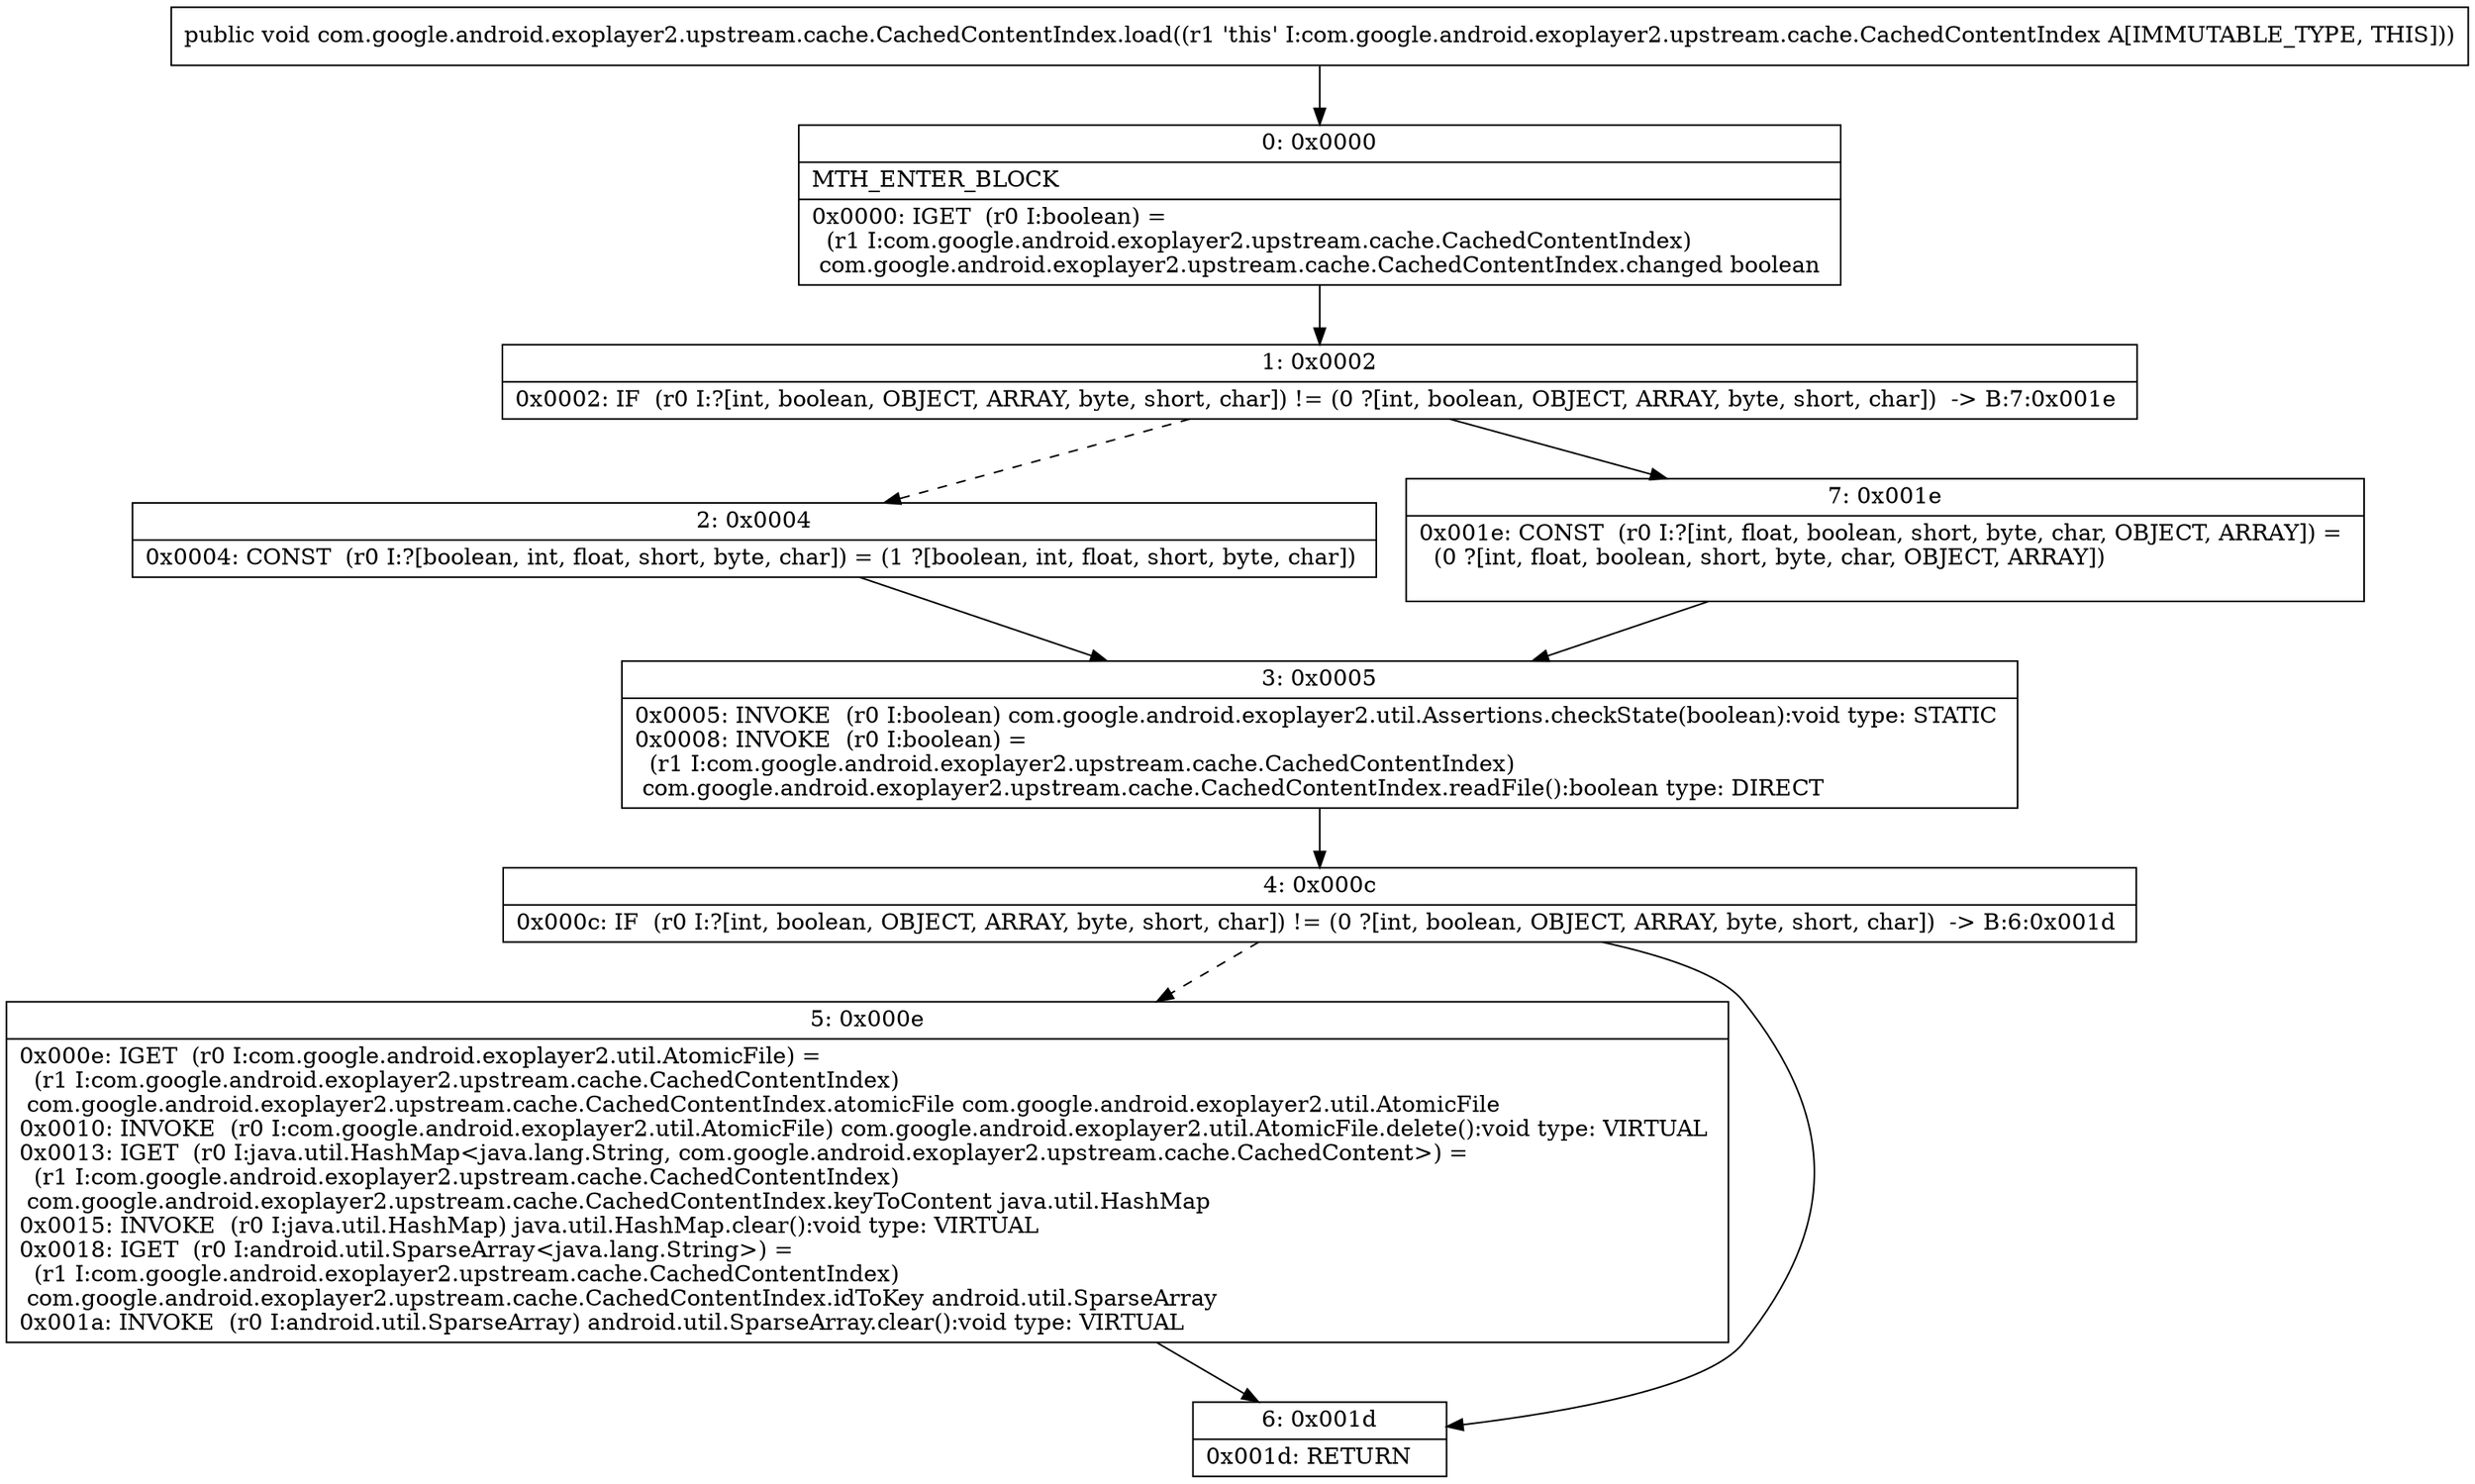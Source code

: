 digraph "CFG forcom.google.android.exoplayer2.upstream.cache.CachedContentIndex.load()V" {
Node_0 [shape=record,label="{0\:\ 0x0000|MTH_ENTER_BLOCK\l|0x0000: IGET  (r0 I:boolean) = \l  (r1 I:com.google.android.exoplayer2.upstream.cache.CachedContentIndex)\l com.google.android.exoplayer2.upstream.cache.CachedContentIndex.changed boolean \l}"];
Node_1 [shape=record,label="{1\:\ 0x0002|0x0002: IF  (r0 I:?[int, boolean, OBJECT, ARRAY, byte, short, char]) != (0 ?[int, boolean, OBJECT, ARRAY, byte, short, char])  \-\> B:7:0x001e \l}"];
Node_2 [shape=record,label="{2\:\ 0x0004|0x0004: CONST  (r0 I:?[boolean, int, float, short, byte, char]) = (1 ?[boolean, int, float, short, byte, char]) \l}"];
Node_3 [shape=record,label="{3\:\ 0x0005|0x0005: INVOKE  (r0 I:boolean) com.google.android.exoplayer2.util.Assertions.checkState(boolean):void type: STATIC \l0x0008: INVOKE  (r0 I:boolean) = \l  (r1 I:com.google.android.exoplayer2.upstream.cache.CachedContentIndex)\l com.google.android.exoplayer2.upstream.cache.CachedContentIndex.readFile():boolean type: DIRECT \l}"];
Node_4 [shape=record,label="{4\:\ 0x000c|0x000c: IF  (r0 I:?[int, boolean, OBJECT, ARRAY, byte, short, char]) != (0 ?[int, boolean, OBJECT, ARRAY, byte, short, char])  \-\> B:6:0x001d \l}"];
Node_5 [shape=record,label="{5\:\ 0x000e|0x000e: IGET  (r0 I:com.google.android.exoplayer2.util.AtomicFile) = \l  (r1 I:com.google.android.exoplayer2.upstream.cache.CachedContentIndex)\l com.google.android.exoplayer2.upstream.cache.CachedContentIndex.atomicFile com.google.android.exoplayer2.util.AtomicFile \l0x0010: INVOKE  (r0 I:com.google.android.exoplayer2.util.AtomicFile) com.google.android.exoplayer2.util.AtomicFile.delete():void type: VIRTUAL \l0x0013: IGET  (r0 I:java.util.HashMap\<java.lang.String, com.google.android.exoplayer2.upstream.cache.CachedContent\>) = \l  (r1 I:com.google.android.exoplayer2.upstream.cache.CachedContentIndex)\l com.google.android.exoplayer2.upstream.cache.CachedContentIndex.keyToContent java.util.HashMap \l0x0015: INVOKE  (r0 I:java.util.HashMap) java.util.HashMap.clear():void type: VIRTUAL \l0x0018: IGET  (r0 I:android.util.SparseArray\<java.lang.String\>) = \l  (r1 I:com.google.android.exoplayer2.upstream.cache.CachedContentIndex)\l com.google.android.exoplayer2.upstream.cache.CachedContentIndex.idToKey android.util.SparseArray \l0x001a: INVOKE  (r0 I:android.util.SparseArray) android.util.SparseArray.clear():void type: VIRTUAL \l}"];
Node_6 [shape=record,label="{6\:\ 0x001d|0x001d: RETURN   \l}"];
Node_7 [shape=record,label="{7\:\ 0x001e|0x001e: CONST  (r0 I:?[int, float, boolean, short, byte, char, OBJECT, ARRAY]) = \l  (0 ?[int, float, boolean, short, byte, char, OBJECT, ARRAY])\l \l}"];
MethodNode[shape=record,label="{public void com.google.android.exoplayer2.upstream.cache.CachedContentIndex.load((r1 'this' I:com.google.android.exoplayer2.upstream.cache.CachedContentIndex A[IMMUTABLE_TYPE, THIS])) }"];
MethodNode -> Node_0;
Node_0 -> Node_1;
Node_1 -> Node_2[style=dashed];
Node_1 -> Node_7;
Node_2 -> Node_3;
Node_3 -> Node_4;
Node_4 -> Node_5[style=dashed];
Node_4 -> Node_6;
Node_5 -> Node_6;
Node_7 -> Node_3;
}


